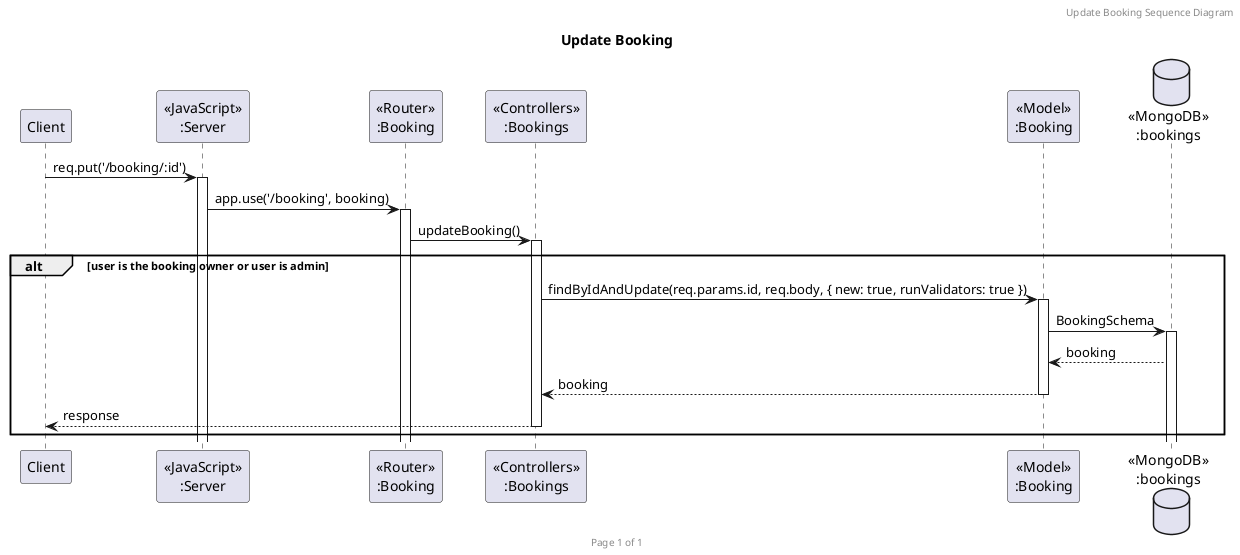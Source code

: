 @startuml Update Booking

header Update Booking Sequence Diagram
footer Page %page% of %lastpage%
title "Update Booking"

participant "Client" as client
participant "<<JavaScript>>\n:Server" as server
participant "<<Router>>\n:Booking" as routerBookings
participant "<<Controllers>>\n:Bookings" as controllersBookings
participant "<<Model>>\n:Booking" as modelBooking
database "<<MongoDB>>\n:bookings" as BookingsDatabase

client -> server ++:req.put('/booking/:id')
server -> routerBookings ++:app.use('/booking', booking)
routerBookings -> controllersBookings ++:updateBooking()
alt user is the booking owner or user is admin
    controllersBookings -> modelBooking ++:findByIdAndUpdate(req.params.id, req.body, { new: true, runValidators: true })
    modelBooking -> BookingsDatabase ++: BookingSchema
    BookingsDatabase --> modelBooking: booking
    controllersBookings <-- modelBooking --: booking
    controllersBookings --> client --: response
end
@enduml
